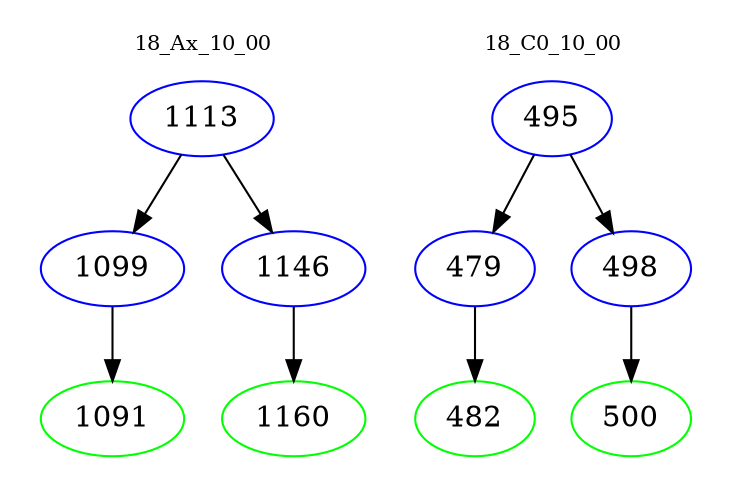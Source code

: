digraph{
subgraph cluster_0 {
color = white
label = "18_Ax_10_00";
fontsize=10;
T0_1113 [label="1113", color="blue"]
T0_1113 -> T0_1099 [color="black"]
T0_1099 [label="1099", color="blue"]
T0_1099 -> T0_1091 [color="black"]
T0_1091 [label="1091", color="green"]
T0_1113 -> T0_1146 [color="black"]
T0_1146 [label="1146", color="blue"]
T0_1146 -> T0_1160 [color="black"]
T0_1160 [label="1160", color="green"]
}
subgraph cluster_1 {
color = white
label = "18_C0_10_00";
fontsize=10;
T1_495 [label="495", color="blue"]
T1_495 -> T1_479 [color="black"]
T1_479 [label="479", color="blue"]
T1_479 -> T1_482 [color="black"]
T1_482 [label="482", color="green"]
T1_495 -> T1_498 [color="black"]
T1_498 [label="498", color="blue"]
T1_498 -> T1_500 [color="black"]
T1_500 [label="500", color="green"]
}
}
